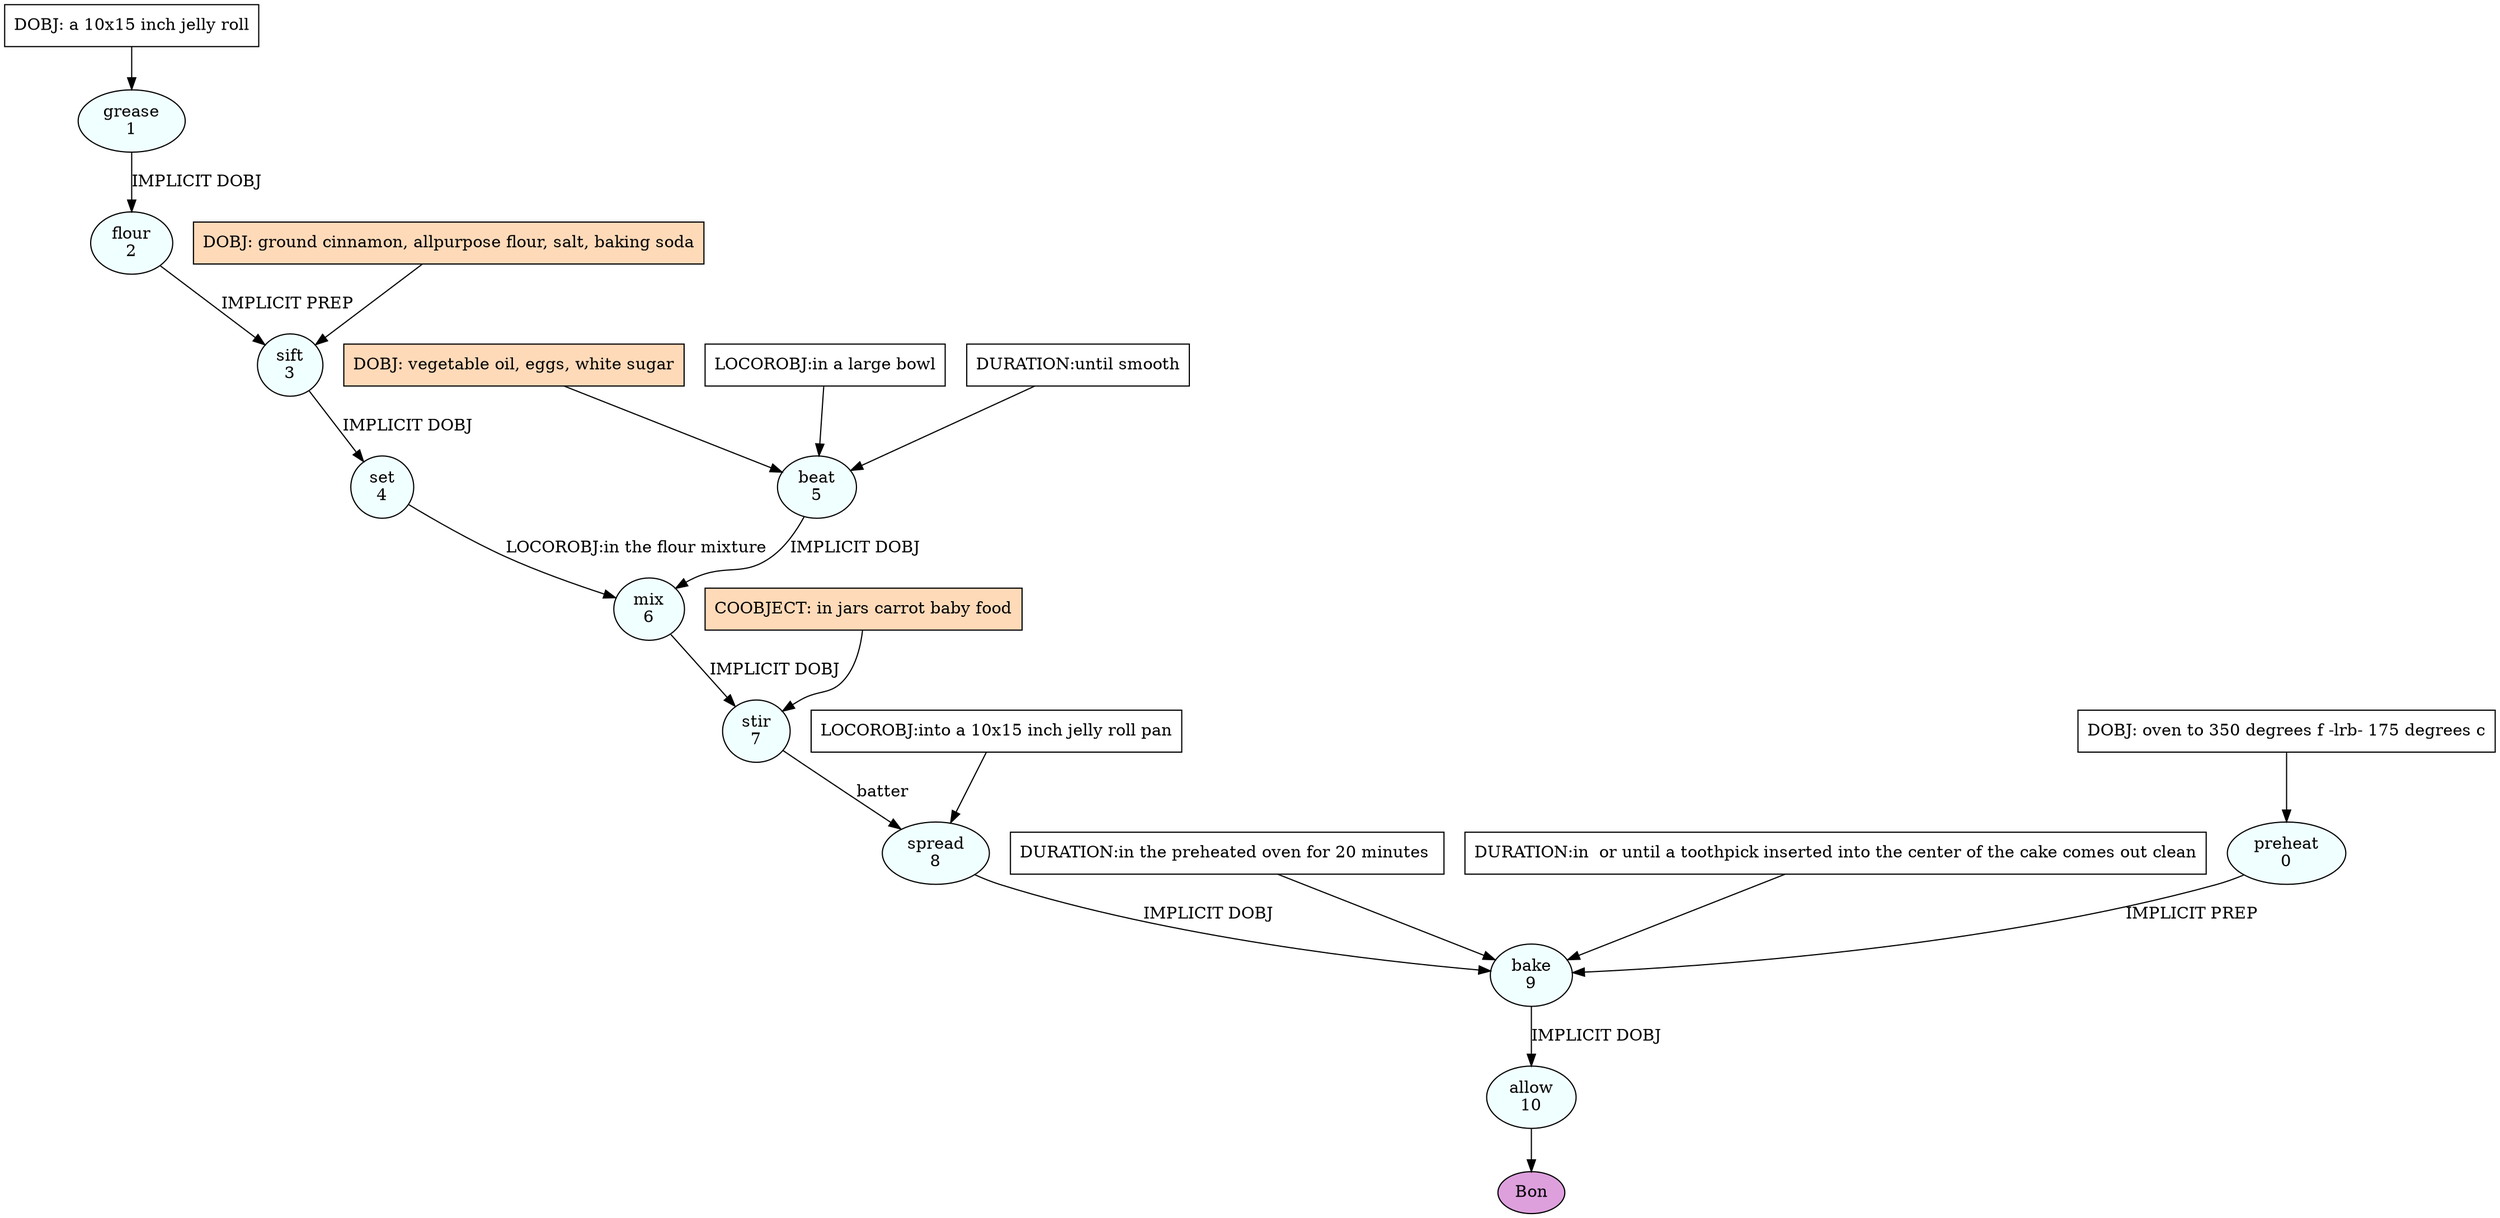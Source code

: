 digraph recipe {
E0[label="preheat
0", shape=oval, style=filled, fillcolor=azure]
E1[label="grease
1", shape=oval, style=filled, fillcolor=azure]
E2[label="flour
2", shape=oval, style=filled, fillcolor=azure]
E3[label="sift
3", shape=oval, style=filled, fillcolor=azure]
E4[label="set
4", shape=oval, style=filled, fillcolor=azure]
E5[label="beat
5", shape=oval, style=filled, fillcolor=azure]
E6[label="mix
6", shape=oval, style=filled, fillcolor=azure]
E7[label="stir
7", shape=oval, style=filled, fillcolor=azure]
E8[label="spread
8", shape=oval, style=filled, fillcolor=azure]
E9[label="bake
9", shape=oval, style=filled, fillcolor=azure]
E10[label="allow
10", shape=oval, style=filled, fillcolor=azure]
D0[label="DOBJ: oven to 350 degrees f -lrb- 175 degrees c", shape=box, style=filled, fillcolor=white]
D0 -> E0
D5[label="DOBJ: vegetable oil, eggs, white sugar", shape=box, style=filled, fillcolor=peachpuff]
D5 -> E5
P5_0[label="LOCOROBJ:in a large bowl", shape=box, style=filled, fillcolor=white]
P5_0 -> E5
P5_1[label="DURATION:until smooth", shape=box, style=filled, fillcolor=white]
P5_1 -> E5
D1[label="DOBJ: a 10x15 inch jelly roll", shape=box, style=filled, fillcolor=white]
D1 -> E1
E1 -> E2 [label="IMPLICIT DOBJ"]
D3_ing[label="DOBJ: ground cinnamon, allpurpose flour, salt, baking soda", shape=box, style=filled, fillcolor=peachpuff]
D3_ing -> E3
E2 -> E3 [label="IMPLICIT PREP"]
E3 -> E4 [label="IMPLICIT DOBJ"]
E5 -> E6 [label="IMPLICIT DOBJ"]
E4 -> E6 [label="LOCOROBJ:in the flour mixture"]
E6 -> E7 [label="IMPLICIT DOBJ"]
P7_0_ing[label="COOBJECT: in jars carrot baby food", shape=box, style=filled, fillcolor=peachpuff]
P7_0_ing -> E7
E7 -> E8 [label="batter"]
P8_0_0[label="LOCOROBJ:into a 10x15 inch jelly roll pan", shape=box, style=filled, fillcolor=white]
P8_0_0 -> E8
E8 -> E9 [label="IMPLICIT DOBJ"]
E0 -> E9 [label="IMPLICIT PREP"]
P9_1_0[label="DURATION:in the preheated oven for 20 minutes ", shape=box, style=filled, fillcolor=white]
P9_1_0 -> E9
P9_1_1[label="DURATION:in  or until a toothpick inserted into the center of the cake comes out clean", shape=box, style=filled, fillcolor=white]
P9_1_1 -> E9
E9 -> E10 [label="IMPLICIT DOBJ"]
EOR[label="Bon", shape=oval, style=filled, fillcolor=plum]
E10 -> EOR
}
